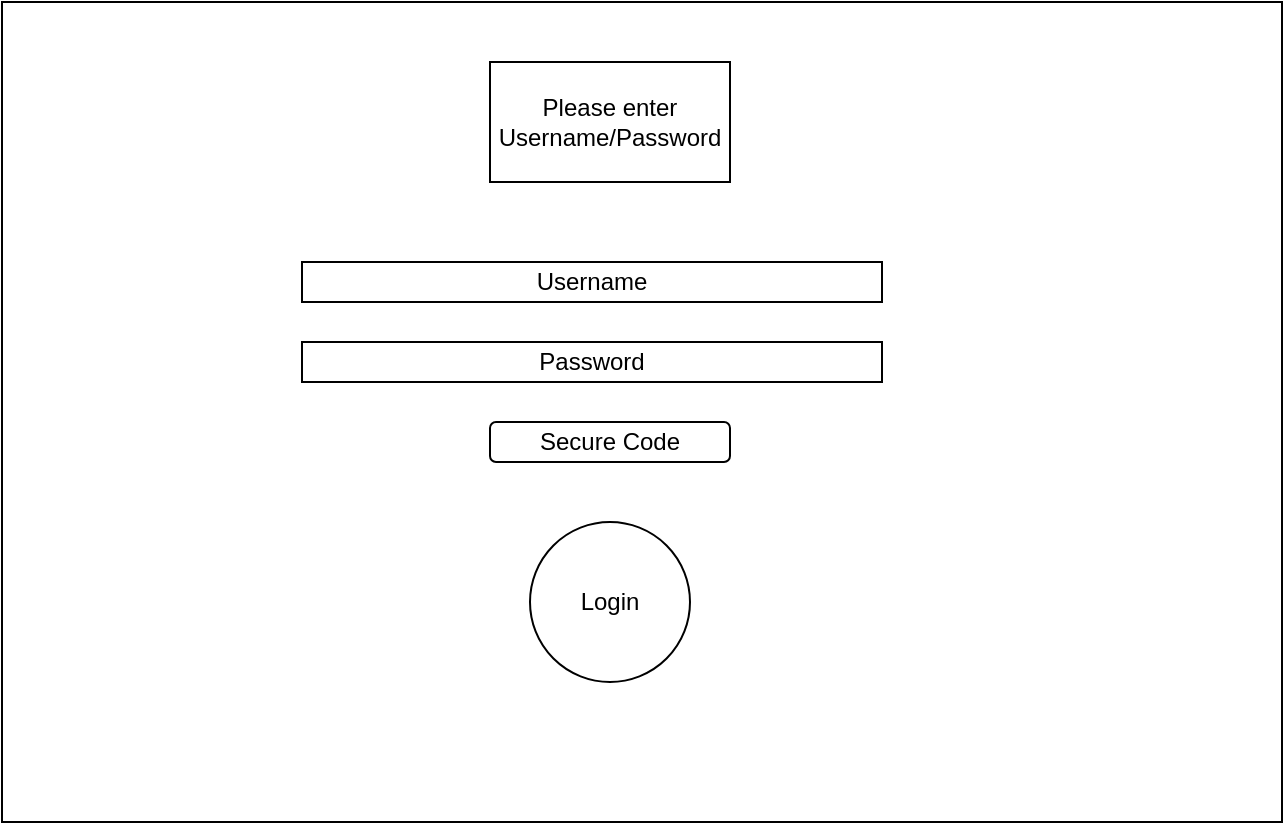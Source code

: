 <mxfile version="18.0.2" type="device"><diagram id="YKsx1S0anEUaR_lv4jt6" name="Page-1"><mxGraphModel dx="1422" dy="762" grid="1" gridSize="10" guides="1" tooltips="1" connect="1" arrows="1" fold="1" page="1" pageScale="1" pageWidth="827" pageHeight="1169" math="0" shadow="0"><root><mxCell id="0"/><mxCell id="1" parent="0"/><mxCell id="t7XB6dhlWx6ZBCmRzec4-1" value="" style="rounded=0;whiteSpace=wrap;html=1;" vertex="1" parent="1"><mxGeometry x="110" y="80" width="640" height="410" as="geometry"/></mxCell><mxCell id="t7XB6dhlWx6ZBCmRzec4-2" value="Please enter Username/Password" style="rounded=0;whiteSpace=wrap;html=1;" vertex="1" parent="1"><mxGeometry x="354" y="110" width="120" height="60" as="geometry"/></mxCell><mxCell id="t7XB6dhlWx6ZBCmRzec4-3" value="Username" style="rounded=0;whiteSpace=wrap;html=1;" vertex="1" parent="1"><mxGeometry x="260" y="210" width="290" height="20" as="geometry"/></mxCell><mxCell id="t7XB6dhlWx6ZBCmRzec4-4" value="Password" style="rounded=0;whiteSpace=wrap;html=1;" vertex="1" parent="1"><mxGeometry x="260" y="250" width="290" height="20" as="geometry"/></mxCell><mxCell id="t7XB6dhlWx6ZBCmRzec4-5" value="Secure Code" style="rounded=1;whiteSpace=wrap;html=1;" vertex="1" parent="1"><mxGeometry x="354" y="290" width="120" height="20" as="geometry"/></mxCell><mxCell id="t7XB6dhlWx6ZBCmRzec4-6" value="Login" style="ellipse;whiteSpace=wrap;html=1;aspect=fixed;" vertex="1" parent="1"><mxGeometry x="374" y="340" width="80" height="80" as="geometry"/></mxCell></root></mxGraphModel></diagram></mxfile>